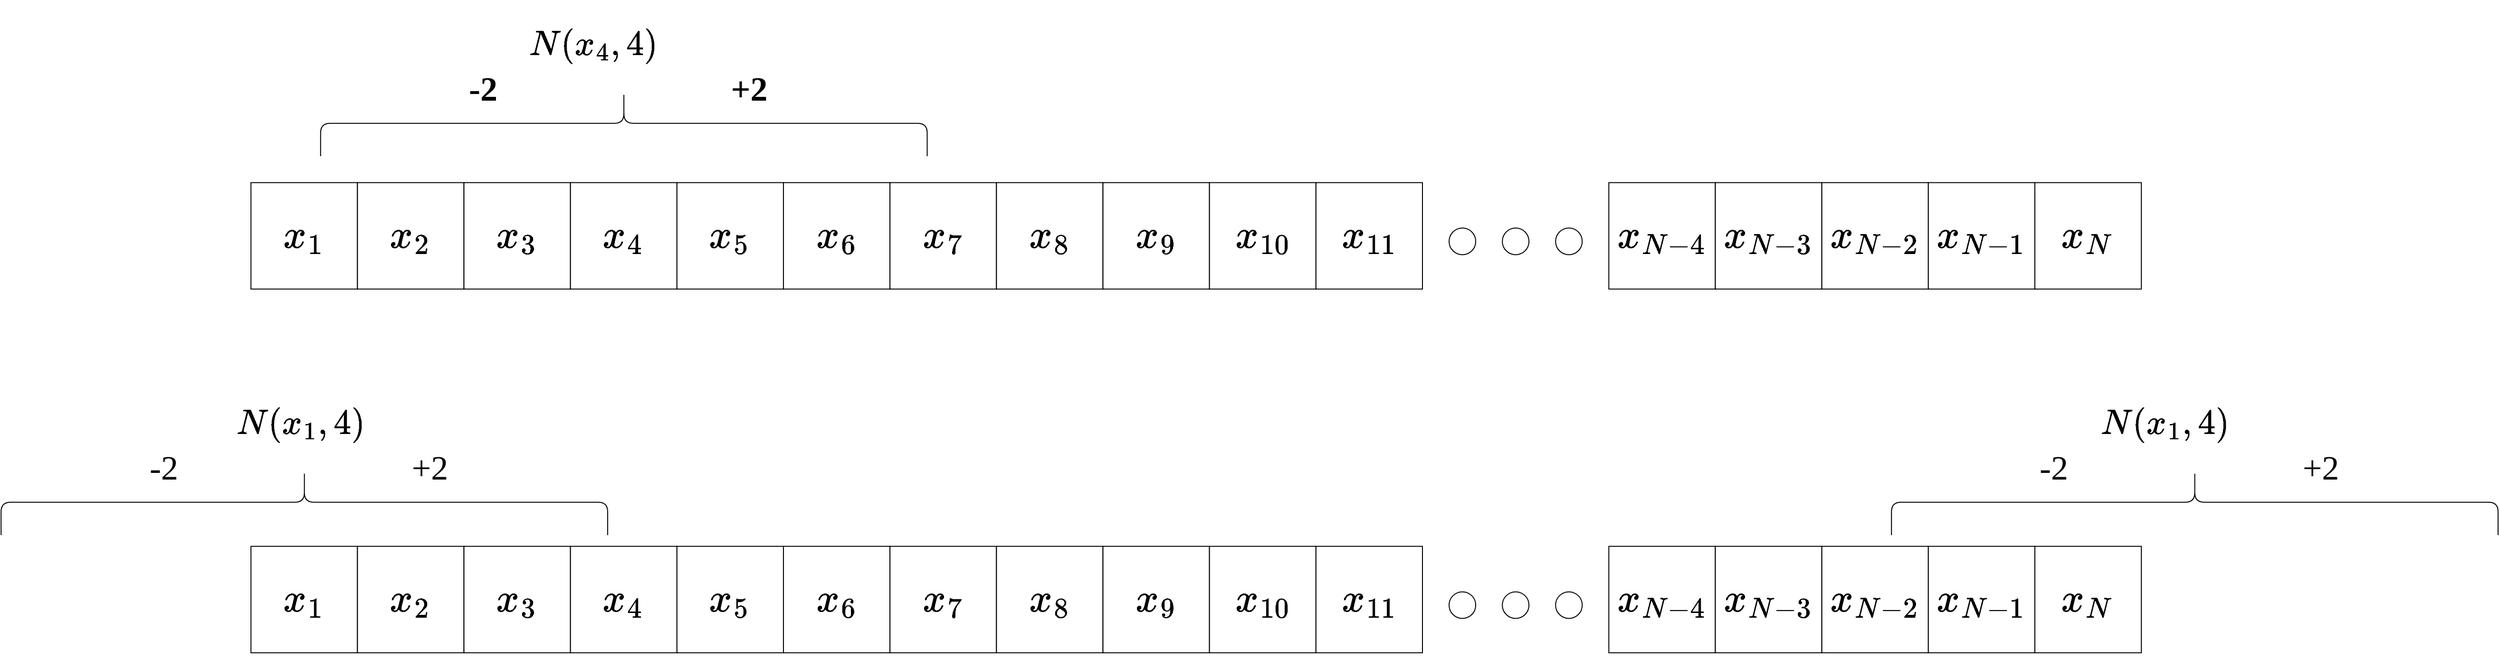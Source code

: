<mxfile version="15.8.7" type="device"><diagram id="Iryi2xIDV_l3dVKbwNY-" name="Page-1"><mxGraphModel dx="2814" dy="1513" grid="1" gridSize="10" guides="1" tooltips="1" connect="1" arrows="1" fold="1" page="1" pageScale="1" pageWidth="2339" pageHeight="3300" math="1" shadow="0"><root><mxCell id="0"/><mxCell id="1" parent="0"/><mxCell id="xmcSfNgdUaCnfKcnbseu-1" value="" style="group" vertex="1" connectable="0" parent="1"><mxGeometry x="80.13" y="458.12" width="2549.86" height="671.88" as="geometry"/></mxCell><mxCell id="Yqhw-4a-dzi1t7SCON4l-1" value="&lt;h1&gt;&lt;font style=&quot;font-size: 36px&quot;&gt;$$x_1$$&lt;/font&gt;&lt;/h1&gt;" style="whiteSpace=wrap;html=1;aspect=fixed;" parent="xmcSfNgdUaCnfKcnbseu-1" vertex="1"><mxGeometry x="223.974" y="161.187" width="112.082" height="112.082" as="geometry"/></mxCell><mxCell id="Yqhw-4a-dzi1t7SCON4l-2" value="&lt;h1&gt;&lt;span&gt;&lt;font style=&quot;font-size: 36px&quot;&gt;$$x_2$$&lt;/font&gt;&lt;/span&gt;&lt;/h1&gt;" style="whiteSpace=wrap;html=1;aspect=fixed;" parent="xmcSfNgdUaCnfKcnbseu-1" vertex="1"><mxGeometry x="336.056" y="161.187" width="112.082" height="112.082" as="geometry"/></mxCell><mxCell id="Yqhw-4a-dzi1t7SCON4l-3" value="&lt;span&gt;&lt;font style=&quot;font-size: 36px&quot;&gt;$$x_3$$&lt;/font&gt;&lt;/span&gt;" style="whiteSpace=wrap;html=1;aspect=fixed;" parent="xmcSfNgdUaCnfKcnbseu-1" vertex="1"><mxGeometry x="448.138" y="161.187" width="112.082" height="112.082" as="geometry"/></mxCell><mxCell id="Yqhw-4a-dzi1t7SCON4l-4" value="&lt;span&gt;&lt;font style=&quot;font-size: 36px&quot;&gt;$$x_4$$&lt;/font&gt;&lt;/span&gt;" style="whiteSpace=wrap;html=1;aspect=fixed;" parent="xmcSfNgdUaCnfKcnbseu-1" vertex="1"><mxGeometry x="560.22" y="161.187" width="112.082" height="112.082" as="geometry"/></mxCell><mxCell id="Yqhw-4a-dzi1t7SCON4l-5" value="&lt;span&gt;&lt;font style=&quot;font-size: 36px&quot;&gt;$$x_5$$&lt;/font&gt;&lt;/span&gt;" style="whiteSpace=wrap;html=1;aspect=fixed;" parent="xmcSfNgdUaCnfKcnbseu-1" vertex="1"><mxGeometry x="672.301" y="161.187" width="112.082" height="112.082" as="geometry"/></mxCell><mxCell id="Yqhw-4a-dzi1t7SCON4l-6" value="&lt;span&gt;&lt;font style=&quot;font-size: 36px&quot;&gt;$$x_6$$&lt;/font&gt;&lt;/span&gt;" style="whiteSpace=wrap;html=1;aspect=fixed;" parent="xmcSfNgdUaCnfKcnbseu-1" vertex="1"><mxGeometry x="784.383" y="161.187" width="112.082" height="112.082" as="geometry"/></mxCell><mxCell id="Yqhw-4a-dzi1t7SCON4l-7" value="&lt;span&gt;&lt;font style=&quot;font-size: 36px&quot;&gt;$$x_7$$&lt;/font&gt;&lt;/span&gt;" style="whiteSpace=wrap;html=1;aspect=fixed;" parent="xmcSfNgdUaCnfKcnbseu-1" vertex="1"><mxGeometry x="896.465" y="161.187" width="112.082" height="112.082" as="geometry"/></mxCell><mxCell id="Yqhw-4a-dzi1t7SCON4l-8" value="&lt;span&gt;&lt;font style=&quot;font-size: 36px&quot;&gt;$$x_8$$&lt;/font&gt;&lt;/span&gt;" style="whiteSpace=wrap;html=1;aspect=fixed;" parent="xmcSfNgdUaCnfKcnbseu-1" vertex="1"><mxGeometry x="1008.547" y="161.187" width="112.082" height="112.082" as="geometry"/></mxCell><mxCell id="Yqhw-4a-dzi1t7SCON4l-9" value="&lt;span&gt;&lt;font style=&quot;font-size: 36px&quot;&gt;$$x_9$$&lt;/font&gt;&lt;/span&gt;" style="whiteSpace=wrap;html=1;aspect=fixed;" parent="xmcSfNgdUaCnfKcnbseu-1" vertex="1"><mxGeometry x="1120.628" y="161.187" width="112.082" height="112.082" as="geometry"/></mxCell><mxCell id="Yqhw-4a-dzi1t7SCON4l-10" value="&lt;span&gt;&lt;font style=&quot;font-size: 36px&quot;&gt;$$x_{10}$$&lt;/font&gt;&lt;/span&gt;" style="whiteSpace=wrap;html=1;aspect=fixed;" parent="xmcSfNgdUaCnfKcnbseu-1" vertex="1"><mxGeometry x="1232.71" y="161.187" width="112.082" height="112.082" as="geometry"/></mxCell><mxCell id="Yqhw-4a-dzi1t7SCON4l-11" value="&lt;span&gt;&lt;font style=&quot;font-size: 36px&quot;&gt;$$x_{11}$$&lt;/font&gt;&lt;/span&gt;" style="whiteSpace=wrap;html=1;aspect=fixed;" parent="xmcSfNgdUaCnfKcnbseu-1" vertex="1"><mxGeometry x="1344.792" y="161.187" width="112.082" height="112.082" as="geometry"/></mxCell><mxCell id="Yqhw-4a-dzi1t7SCON4l-12" value="" style="ellipse;whiteSpace=wrap;html=1;aspect=fixed;" parent="xmcSfNgdUaCnfKcnbseu-1" vertex="1"><mxGeometry x="1484.894" y="209.065" width="28.02" height="28.02" as="geometry"/></mxCell><mxCell id="Yqhw-4a-dzi1t7SCON4l-14" value="" style="ellipse;whiteSpace=wrap;html=1;aspect=fixed;" parent="xmcSfNgdUaCnfKcnbseu-1" vertex="1"><mxGeometry x="1540.935" y="209.065" width="28.02" height="28.02" as="geometry"/></mxCell><mxCell id="Yqhw-4a-dzi1t7SCON4l-15" value="" style="ellipse;whiteSpace=wrap;html=1;aspect=fixed;" parent="xmcSfNgdUaCnfKcnbseu-1" vertex="1"><mxGeometry x="1596.976" y="209.065" width="28.02" height="28.02" as="geometry"/></mxCell><mxCell id="Yqhw-4a-dzi1t7SCON4l-16" value="&lt;span&gt;&lt;font style=&quot;font-size: 36px&quot;&gt;$$x_{N-4}$$&lt;/font&gt;&lt;/span&gt;" style="whiteSpace=wrap;html=1;aspect=fixed;" parent="xmcSfNgdUaCnfKcnbseu-1" vertex="1"><mxGeometry x="1653.017" y="161.187" width="112.082" height="112.082" as="geometry"/></mxCell><mxCell id="Yqhw-4a-dzi1t7SCON4l-17" value="&lt;font style=&quot;font-size: 36px&quot;&gt;$$x_{N-3}$$&lt;/font&gt;" style="whiteSpace=wrap;html=1;aspect=fixed;" parent="xmcSfNgdUaCnfKcnbseu-1" vertex="1"><mxGeometry x="1765.099" y="161.187" width="112.082" height="112.082" as="geometry"/></mxCell><mxCell id="Yqhw-4a-dzi1t7SCON4l-18" value="&lt;font style=&quot;font-size: 36px&quot;&gt;$$x_{N-2}$$&lt;/font&gt;" style="whiteSpace=wrap;html=1;aspect=fixed;" parent="xmcSfNgdUaCnfKcnbseu-1" vertex="1"><mxGeometry x="1877.18" y="161.187" width="112.082" height="112.082" as="geometry"/></mxCell><mxCell id="Yqhw-4a-dzi1t7SCON4l-19" value="&lt;font style=&quot;font-size: 36px&quot;&gt;$$x_{N-1}$$&lt;/font&gt;" style="whiteSpace=wrap;html=1;aspect=fixed;" parent="xmcSfNgdUaCnfKcnbseu-1" vertex="1"><mxGeometry x="1989.262" y="161.187" width="112.082" height="112.082" as="geometry"/></mxCell><mxCell id="Yqhw-4a-dzi1t7SCON4l-20" value="&lt;span&gt;&lt;font style=&quot;font-size: 36px&quot;&gt;$$x_N$$&lt;/font&gt;&lt;/span&gt;" style="whiteSpace=wrap;html=1;aspect=fixed;" parent="xmcSfNgdUaCnfKcnbseu-1" vertex="1"><mxGeometry x="2101.344" y="161.187" width="112.082" height="112.082" as="geometry"/></mxCell><mxCell id="Yqhw-4a-dzi1t7SCON4l-22" value="" style="shape=curlyBracket;whiteSpace=wrap;html=1;rounded=1;flipH=1;fontFamily=Lucida Console;fontSize=36;rotation=-90;" parent="xmcSfNgdUaCnfKcnbseu-1" vertex="1"><mxGeometry x="581.865" y="-220.428" width="69.168" height="638.366" as="geometry"/></mxCell><mxCell id="Yqhw-4a-dzi1t7SCON4l-24" value="&lt;h1&gt;&lt;font style=&quot;font-size: 36px&quot;&gt;+2&lt;/font&gt;&lt;/h1&gt;" style="text;html=1;align=center;verticalAlign=middle;resizable=0;points=[];autosize=1;strokeColor=none;fillColor=none;fontSize=18;fontFamily=Lucida Console;" parent="xmcSfNgdUaCnfKcnbseu-1" vertex="1"><mxGeometry x="718.342" y="22.877" width="60" height="80" as="geometry"/></mxCell><mxCell id="Yqhw-4a-dzi1t7SCON4l-25" value="&lt;h1&gt;&lt;font style=&quot;font-size: 36px&quot;&gt;-2&lt;/font&gt;&lt;/h1&gt;" style="text;html=1;align=center;verticalAlign=middle;resizable=0;points=[];autosize=1;strokeColor=none;fillColor=none;fontSize=18;fontFamily=Lucida Console;" parent="xmcSfNgdUaCnfKcnbseu-1" vertex="1"><mxGeometry x="438.138" y="22.877" width="60" height="80" as="geometry"/></mxCell><mxCell id="Yqhw-4a-dzi1t7SCON4l-26" value="&lt;h1&gt;&lt;font style=&quot;font-size: 36px&quot;&gt;$$N(x_4, 4)$$&lt;/font&gt;&lt;/h1&gt;" style="text;html=1;align=center;verticalAlign=middle;resizable=0;points=[];autosize=1;strokeColor=none;fillColor=none;fontSize=18;fontFamily=Lucida Console;" parent="xmcSfNgdUaCnfKcnbseu-1" vertex="1"><mxGeometry x="429.179" y="-25" width="310" height="80" as="geometry"/></mxCell><mxCell id="Yqhw-4a-dzi1t7SCON4l-27" value="&lt;font style=&quot;font-size: 36px&quot;&gt;$$x_1$$&lt;/font&gt;" style="whiteSpace=wrap;html=1;aspect=fixed;" parent="xmcSfNgdUaCnfKcnbseu-1" vertex="1"><mxGeometry x="223.974" y="544.207" width="112.082" height="112.082" as="geometry"/></mxCell><mxCell id="Yqhw-4a-dzi1t7SCON4l-28" value="&lt;span&gt;&lt;font style=&quot;font-size: 36px&quot;&gt;$$x_2$$&lt;/font&gt;&lt;/span&gt;" style="whiteSpace=wrap;html=1;aspect=fixed;" parent="xmcSfNgdUaCnfKcnbseu-1" vertex="1"><mxGeometry x="336.056" y="544.207" width="112.082" height="112.082" as="geometry"/></mxCell><mxCell id="Yqhw-4a-dzi1t7SCON4l-29" value="&lt;span&gt;&lt;font style=&quot;font-size: 36px&quot;&gt;$$x_3$$&lt;/font&gt;&lt;/span&gt;" style="whiteSpace=wrap;html=1;aspect=fixed;" parent="xmcSfNgdUaCnfKcnbseu-1" vertex="1"><mxGeometry x="448.138" y="544.207" width="112.082" height="112.082" as="geometry"/></mxCell><mxCell id="Yqhw-4a-dzi1t7SCON4l-30" value="&lt;span&gt;&lt;font style=&quot;font-size: 36px&quot;&gt;$$x_4$$&lt;/font&gt;&lt;/span&gt;" style="whiteSpace=wrap;html=1;aspect=fixed;" parent="xmcSfNgdUaCnfKcnbseu-1" vertex="1"><mxGeometry x="560.22" y="544.207" width="112.082" height="112.082" as="geometry"/></mxCell><mxCell id="Yqhw-4a-dzi1t7SCON4l-31" value="&lt;span&gt;&lt;font style=&quot;font-size: 36px&quot;&gt;$$x_5$$&lt;/font&gt;&lt;/span&gt;" style="whiteSpace=wrap;html=1;aspect=fixed;" parent="xmcSfNgdUaCnfKcnbseu-1" vertex="1"><mxGeometry x="672.301" y="544.207" width="112.082" height="112.082" as="geometry"/></mxCell><mxCell id="Yqhw-4a-dzi1t7SCON4l-32" value="&lt;span&gt;&lt;font style=&quot;font-size: 36px&quot;&gt;$$x_6$$&lt;/font&gt;&lt;/span&gt;" style="whiteSpace=wrap;html=1;aspect=fixed;" parent="xmcSfNgdUaCnfKcnbseu-1" vertex="1"><mxGeometry x="784.383" y="544.207" width="112.082" height="112.082" as="geometry"/></mxCell><mxCell id="Yqhw-4a-dzi1t7SCON4l-33" value="&lt;span&gt;&lt;font style=&quot;font-size: 36px&quot;&gt;$$x_7$$&lt;/font&gt;&lt;/span&gt;" style="whiteSpace=wrap;html=1;aspect=fixed;" parent="xmcSfNgdUaCnfKcnbseu-1" vertex="1"><mxGeometry x="896.465" y="544.207" width="112.082" height="112.082" as="geometry"/></mxCell><mxCell id="Yqhw-4a-dzi1t7SCON4l-34" value="&lt;span&gt;&lt;font style=&quot;font-size: 36px&quot;&gt;$$x_8$$&lt;/font&gt;&lt;/span&gt;" style="whiteSpace=wrap;html=1;aspect=fixed;" parent="xmcSfNgdUaCnfKcnbseu-1" vertex="1"><mxGeometry x="1008.547" y="544.207" width="112.082" height="112.082" as="geometry"/></mxCell><mxCell id="Yqhw-4a-dzi1t7SCON4l-35" value="&lt;span&gt;&lt;font style=&quot;font-size: 36px&quot;&gt;$$x_9$$&lt;/font&gt;&lt;/span&gt;" style="whiteSpace=wrap;html=1;aspect=fixed;" parent="xmcSfNgdUaCnfKcnbseu-1" vertex="1"><mxGeometry x="1120.628" y="544.207" width="112.082" height="112.082" as="geometry"/></mxCell><mxCell id="Yqhw-4a-dzi1t7SCON4l-36" value="&lt;span&gt;&lt;font style=&quot;font-size: 36px&quot;&gt;$$x_{10}$$&lt;/font&gt;&lt;/span&gt;" style="whiteSpace=wrap;html=1;aspect=fixed;" parent="xmcSfNgdUaCnfKcnbseu-1" vertex="1"><mxGeometry x="1232.71" y="544.207" width="112.082" height="112.082" as="geometry"/></mxCell><mxCell id="Yqhw-4a-dzi1t7SCON4l-37" value="&lt;span&gt;&lt;font style=&quot;font-size: 36px&quot;&gt;$$x_{11}$$&lt;/font&gt;&lt;/span&gt;" style="whiteSpace=wrap;html=1;aspect=fixed;" parent="xmcSfNgdUaCnfKcnbseu-1" vertex="1"><mxGeometry x="1344.792" y="544.207" width="112.082" height="112.082" as="geometry"/></mxCell><mxCell id="Yqhw-4a-dzi1t7SCON4l-38" value="" style="ellipse;whiteSpace=wrap;html=1;aspect=fixed;" parent="xmcSfNgdUaCnfKcnbseu-1" vertex="1"><mxGeometry x="1484.894" y="592.084" width="28.02" height="28.02" as="geometry"/></mxCell><mxCell id="Yqhw-4a-dzi1t7SCON4l-39" value="" style="ellipse;whiteSpace=wrap;html=1;aspect=fixed;" parent="xmcSfNgdUaCnfKcnbseu-1" vertex="1"><mxGeometry x="1540.935" y="592.084" width="28.02" height="28.02" as="geometry"/></mxCell><mxCell id="Yqhw-4a-dzi1t7SCON4l-40" value="" style="ellipse;whiteSpace=wrap;html=1;aspect=fixed;" parent="xmcSfNgdUaCnfKcnbseu-1" vertex="1"><mxGeometry x="1596.976" y="592.084" width="28.02" height="28.02" as="geometry"/></mxCell><mxCell id="Yqhw-4a-dzi1t7SCON4l-41" value="&lt;span&gt;&lt;font style=&quot;font-size: 36px&quot;&gt;$$x_{N-4}$$&lt;/font&gt;&lt;/span&gt;" style="whiteSpace=wrap;html=1;aspect=fixed;" parent="xmcSfNgdUaCnfKcnbseu-1" vertex="1"><mxGeometry x="1653.017" y="544.207" width="112.082" height="112.082" as="geometry"/></mxCell><mxCell id="Yqhw-4a-dzi1t7SCON4l-42" value="&lt;font style=&quot;font-size: 36px&quot;&gt;$$x_{N-3}$$&lt;/font&gt;" style="whiteSpace=wrap;html=1;aspect=fixed;" parent="xmcSfNgdUaCnfKcnbseu-1" vertex="1"><mxGeometry x="1765.099" y="544.207" width="112.082" height="112.082" as="geometry"/></mxCell><mxCell id="Yqhw-4a-dzi1t7SCON4l-43" value="&lt;font style=&quot;font-size: 36px&quot;&gt;$$x_{N-2}$$&lt;/font&gt;" style="whiteSpace=wrap;html=1;aspect=fixed;" parent="xmcSfNgdUaCnfKcnbseu-1" vertex="1"><mxGeometry x="1877.18" y="544.207" width="112.082" height="112.082" as="geometry"/></mxCell><mxCell id="Yqhw-4a-dzi1t7SCON4l-44" value="&lt;font style=&quot;font-size: 36px&quot;&gt;$$x_{N-1}$$&lt;/font&gt;" style="whiteSpace=wrap;html=1;aspect=fixed;" parent="xmcSfNgdUaCnfKcnbseu-1" vertex="1"><mxGeometry x="1989.262" y="544.207" width="112.082" height="112.082" as="geometry"/></mxCell><mxCell id="Yqhw-4a-dzi1t7SCON4l-45" value="&lt;span&gt;&lt;font style=&quot;font-size: 36px&quot;&gt;$$x_N$$&lt;/font&gt;&lt;/span&gt;" style="whiteSpace=wrap;html=1;aspect=fixed;" parent="xmcSfNgdUaCnfKcnbseu-1" vertex="1"><mxGeometry x="2101.344" y="544.207" width="112.082" height="112.082" as="geometry"/></mxCell><mxCell id="Yqhw-4a-dzi1t7SCON4l-46" value="" style="shape=curlyBracket;whiteSpace=wrap;html=1;rounded=1;flipH=1;fontFamily=Lucida Console;fontSize=36;rotation=-90;" parent="xmcSfNgdUaCnfKcnbseu-1" vertex="1"><mxGeometry x="245.62" y="178.551" width="69.168" height="638.366" as="geometry"/></mxCell><mxCell id="Yqhw-4a-dzi1t7SCON4l-47" value="&lt;font style=&quot;font-size: 36px&quot;&gt;+2&lt;/font&gt;" style="text;html=1;align=center;verticalAlign=middle;resizable=0;points=[];autosize=1;strokeColor=none;fillColor=none;fontSize=18;fontFamily=Lucida Console;" parent="xmcSfNgdUaCnfKcnbseu-1" vertex="1"><mxGeometry x="382.097" y="446.856" width="60" height="30" as="geometry"/></mxCell><mxCell id="Yqhw-4a-dzi1t7SCON4l-48" value="&lt;font style=&quot;font-size: 36px&quot;&gt;-2&lt;/font&gt;" style="text;html=1;align=center;verticalAlign=middle;resizable=0;points=[];autosize=1;strokeColor=none;fillColor=none;fontSize=18;fontFamily=Lucida Console;" parent="xmcSfNgdUaCnfKcnbseu-1" vertex="1"><mxGeometry x="101.893" y="446.856" width="60" height="30" as="geometry"/></mxCell><mxCell id="Yqhw-4a-dzi1t7SCON4l-49" value="&lt;font style=&quot;font-size: 36px&quot;&gt;$$N(x_1, 4)$$&lt;/font&gt;" style="text;html=1;align=center;verticalAlign=middle;resizable=0;points=[];autosize=1;strokeColor=none;fillColor=none;fontSize=18;fontFamily=Lucida Console;" parent="xmcSfNgdUaCnfKcnbseu-1" vertex="1"><mxGeometry x="125.933" y="398.979" width="300" height="30" as="geometry"/></mxCell><mxCell id="Yqhw-4a-dzi1t7SCON4l-50" value="" style="shape=curlyBracket;whiteSpace=wrap;html=1;rounded=1;flipH=1;fontFamily=Lucida Console;fontSize=36;rotation=-90;" parent="xmcSfNgdUaCnfKcnbseu-1" vertex="1"><mxGeometry x="2235.071" y="178.551" width="69.168" height="638.366" as="geometry"/></mxCell><mxCell id="Yqhw-4a-dzi1t7SCON4l-51" value="&lt;font style=&quot;font-size: 36px&quot;&gt;+2&lt;/font&gt;" style="text;html=1;align=center;verticalAlign=middle;resizable=0;points=[];autosize=1;strokeColor=none;fillColor=none;fontSize=18;fontFamily=Lucida Console;" parent="xmcSfNgdUaCnfKcnbseu-1" vertex="1"><mxGeometry x="2371.548" y="446.856" width="60" height="30" as="geometry"/></mxCell><mxCell id="Yqhw-4a-dzi1t7SCON4l-52" value="&lt;font style=&quot;font-size: 36px&quot;&gt;-2&lt;/font&gt;" style="text;html=1;align=center;verticalAlign=middle;resizable=0;points=[];autosize=1;strokeColor=none;fillColor=none;fontSize=18;fontFamily=Lucida Console;" parent="xmcSfNgdUaCnfKcnbseu-1" vertex="1"><mxGeometry x="2091.344" y="446.856" width="60" height="30" as="geometry"/></mxCell><mxCell id="Yqhw-4a-dzi1t7SCON4l-53" value="&lt;font style=&quot;font-size: 36px&quot;&gt;$$N(x_1, 4)$$&lt;/font&gt;" style="text;html=1;align=center;verticalAlign=middle;resizable=0;points=[];autosize=1;strokeColor=none;fillColor=none;fontSize=18;fontFamily=Lucida Console;" parent="xmcSfNgdUaCnfKcnbseu-1" vertex="1"><mxGeometry x="2087.385" y="398.979" width="300" height="30" as="geometry"/></mxCell></root></mxGraphModel></diagram></mxfile>